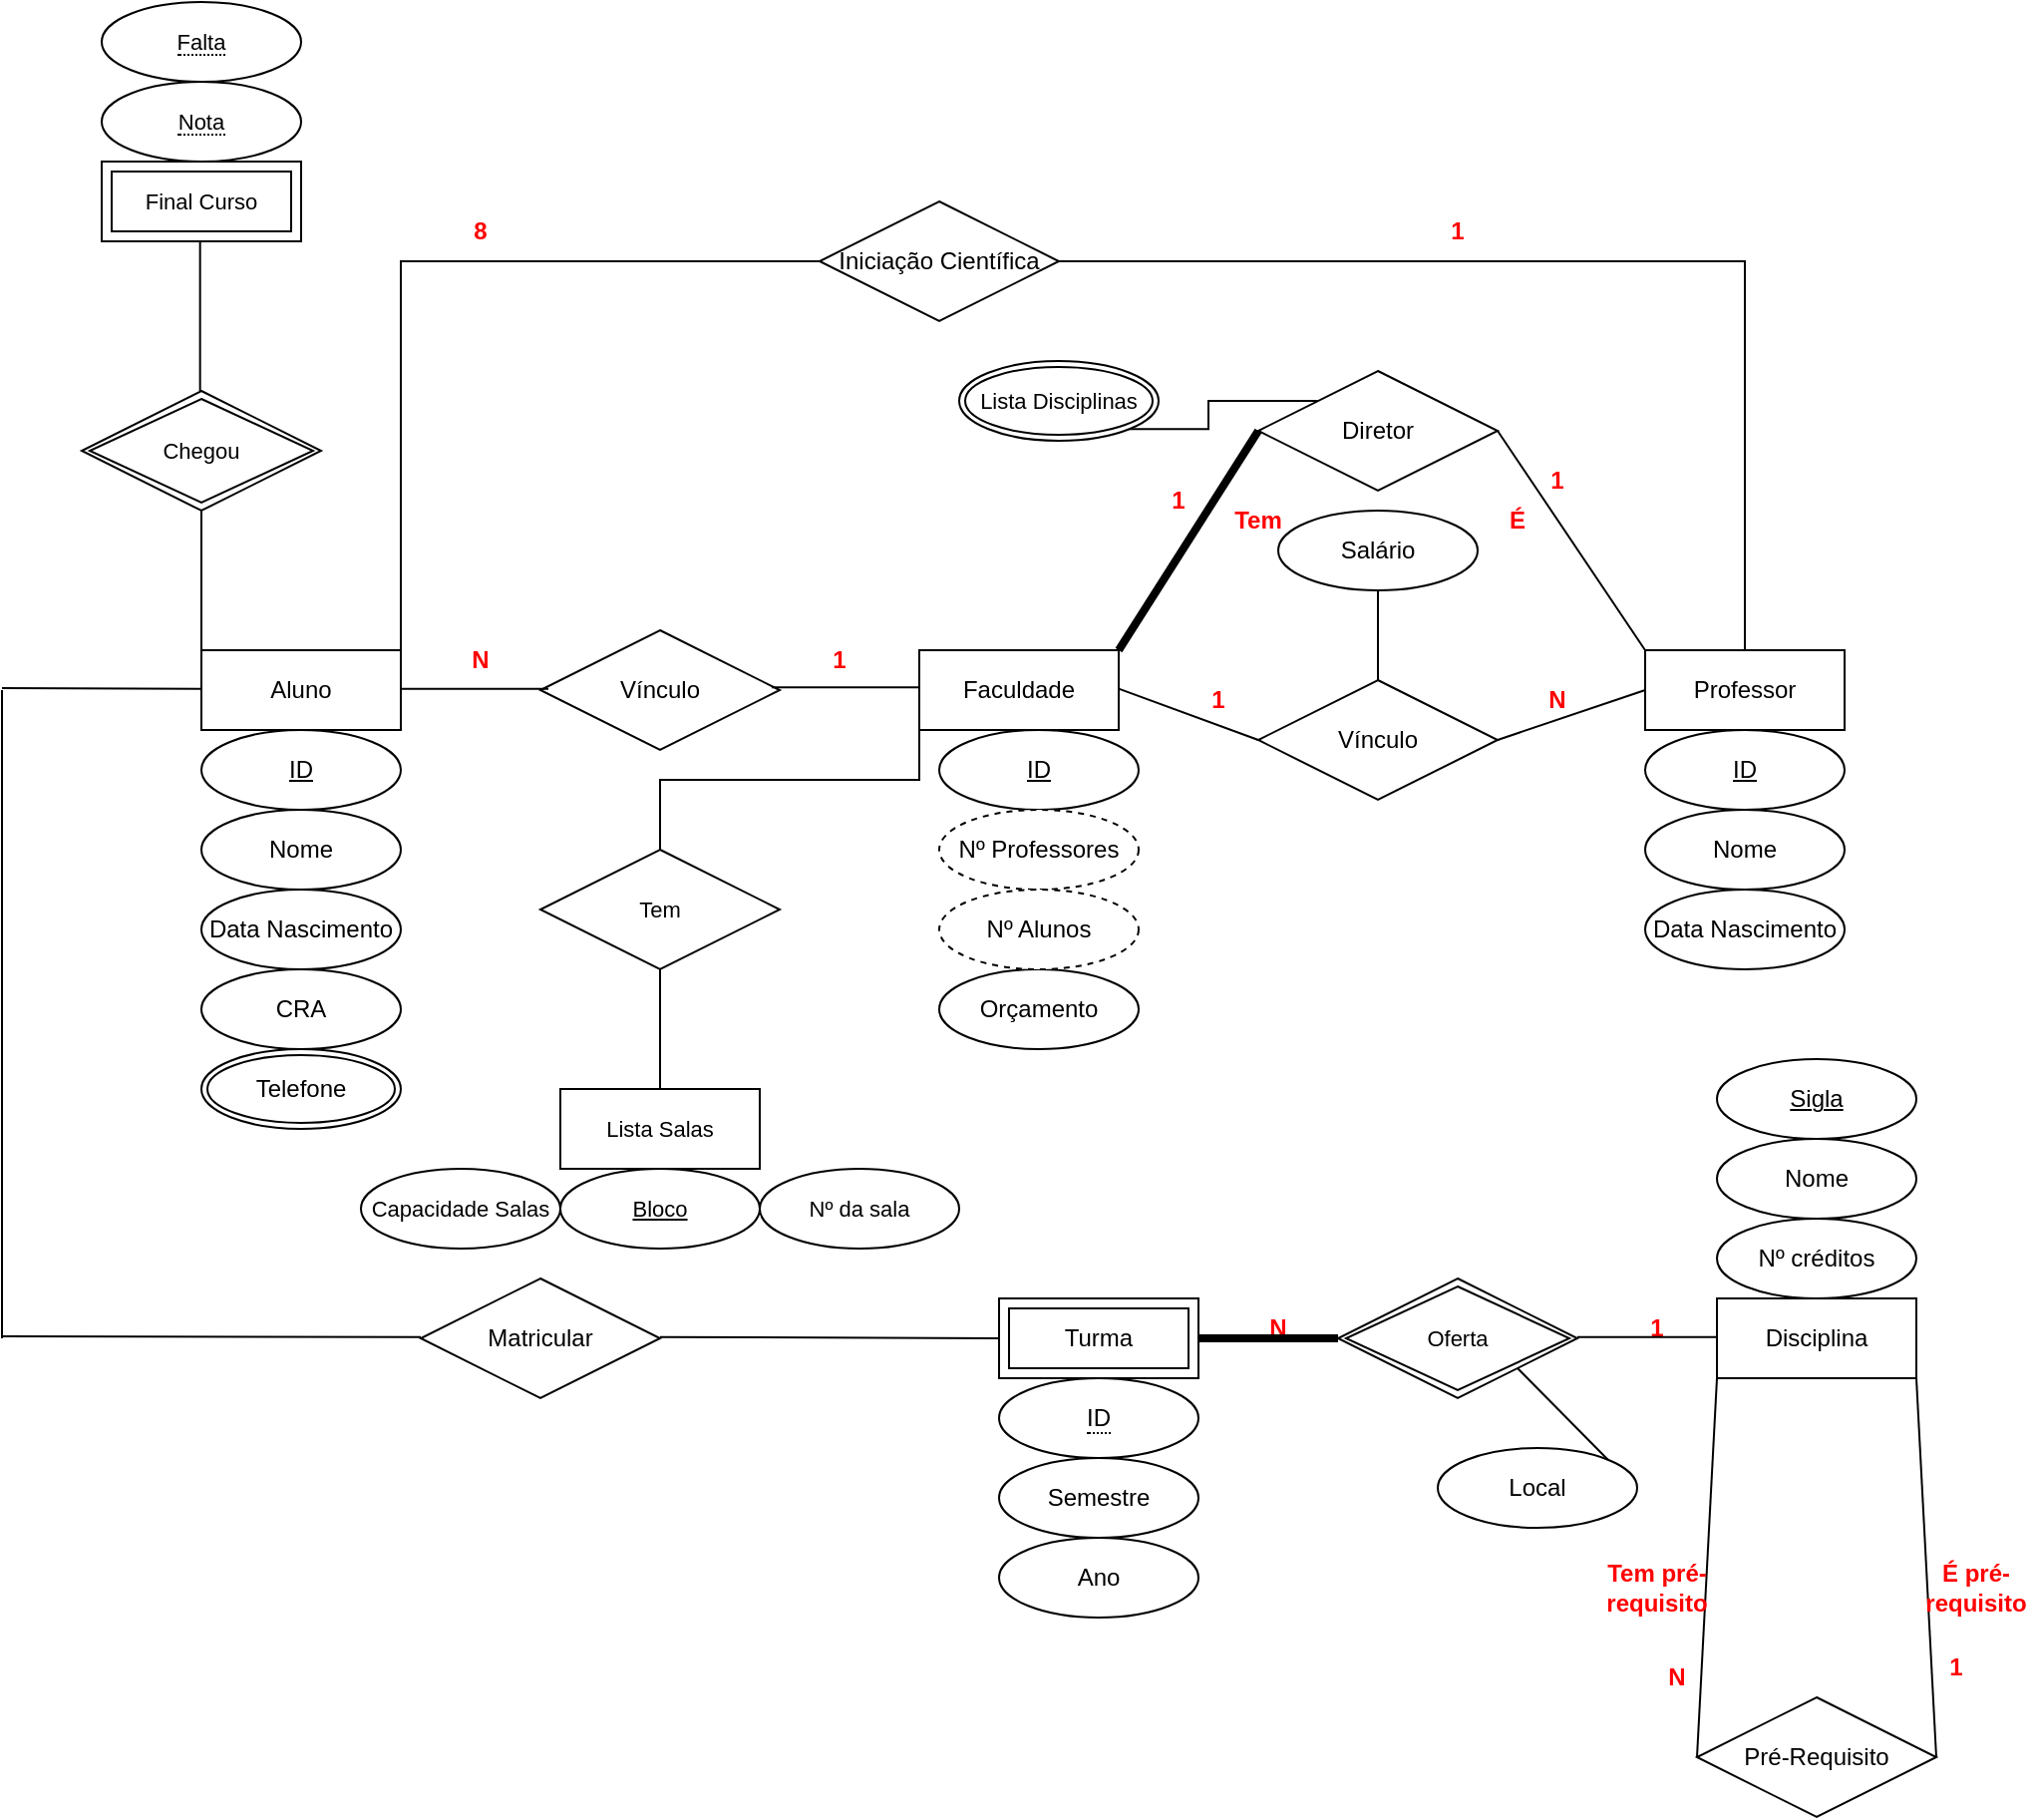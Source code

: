<mxfile version="18.0.5" type="github">
  <diagram id="lJPxco9_FSO8eHjw9-y5" name="Page-1">
    <mxGraphModel dx="1248" dy="1806" grid="1" gridSize="10" guides="1" tooltips="1" connect="1" arrows="1" fold="1" page="1" pageScale="1" pageWidth="827" pageHeight="1169" math="0" shadow="0">
      <root>
        <mxCell id="0" />
        <mxCell id="1" parent="0" />
        <mxCell id="u_MYpTAzgE1sk0V8bHe8-20" style="edgeStyle=orthogonalEdgeStyle;rounded=0;orthogonalLoop=1;jettySize=auto;html=1;exitX=0;exitY=1;exitDx=0;exitDy=0;entryX=0.5;entryY=0;entryDx=0;entryDy=0;fontSize=11;fontColor=#000000;endArrow=none;endFill=0;strokeWidth=1;" edge="1" parent="1" source="_Gxdi6DB40ClKm4aPdWx-1" target="u_MYpTAzgE1sk0V8bHe8-19">
          <mxGeometry relative="1" as="geometry">
            <Array as="points">
              <mxPoint x="550" y="240" />
              <mxPoint x="420" y="240" />
            </Array>
          </mxGeometry>
        </mxCell>
        <mxCell id="_Gxdi6DB40ClKm4aPdWx-1" value="Faculdade" style="whiteSpace=wrap;html=1;align=center;" parent="1" vertex="1">
          <mxGeometry x="550" y="175" width="100" height="40" as="geometry" />
        </mxCell>
        <mxCell id="_Gxdi6DB40ClKm4aPdWx-2" value="ID" style="ellipse;whiteSpace=wrap;html=1;align=center;fontStyle=4;" parent="1" vertex="1">
          <mxGeometry x="560" y="215" width="100" height="40" as="geometry" />
        </mxCell>
        <mxCell id="_Gxdi6DB40ClKm4aPdWx-6" value="Orçamento" style="ellipse;whiteSpace=wrap;html=1;align=center;" parent="1" vertex="1">
          <mxGeometry x="560" y="335" width="100" height="40" as="geometry" />
        </mxCell>
        <mxCell id="_Gxdi6DB40ClKm4aPdWx-7" value="Disciplina" style="whiteSpace=wrap;html=1;align=center;" parent="1" vertex="1">
          <mxGeometry x="950" y="500" width="100" height="40" as="geometry" />
        </mxCell>
        <mxCell id="_Gxdi6DB40ClKm4aPdWx-8" value="Sigla" style="ellipse;whiteSpace=wrap;html=1;align=center;fontStyle=4" parent="1" vertex="1">
          <mxGeometry x="950" y="380" width="100" height="40" as="geometry" />
        </mxCell>
        <mxCell id="_Gxdi6DB40ClKm4aPdWx-9" value="Nome&lt;span style=&quot;color: rgba(0, 0, 0, 0); font-family: monospace; font-size: 0px; text-align: start;&quot;&gt;%3CmxGraphModel%3E%3Croot%3E%3CmxCell%20id%3D%220%22%2F%3E%3CmxCell%20id%3D%221%22%20parent%3D%220%22%2F%3E%3CmxCell%20id%3D%222%22%20value%3D%22Sigla%22%20style%3D%22ellipse%3BwhiteSpace%3Dwrap%3Bhtml%3D1%3Balign%3Dcenter%3B%22%20vertex%3D%221%22%20parent%3D%221%22%3E%3CmxGeometry%20x%3D%22320%22%20y%3D%2290%22%20width%3D%22100%22%20height%3D%2240%22%20as%3D%22geometry%22%2F%3E%3C%2FmxCell%3E%3C%2Froot%3E%3C%2FmxGraphModel%3E&lt;/span&gt;&lt;span style=&quot;color: rgba(0, 0, 0, 0); font-family: monospace; font-size: 0px; text-align: start;&quot;&gt;%3CmxGraphModel%3E%3Croot%3E%3CmxCell%20id%3D%220%22%2F%3E%3CmxCell%20id%3D%221%22%20parent%3D%220%22%2F%3E%3CmxCell%20id%3D%222%22%20value%3D%22Sigla%22%20style%3D%22ellipse%3BwhiteSpace%3Dwrap%3Bhtml%3D1%3Balign%3Dcenter%3B%22%20vertex%3D%221%22%20parent%3D%221%22%3E%3CmxGeometry%20x%3D%22320%22%20y%3D%2290%22%20width%3D%22100%22%20height%3D%2240%22%20as%3D%22geometry%22%2F%3E%3C%2FmxCell%3E%3C%2Froot%3E%3C%2FmxGraphModel%3E&lt;/span&gt;" style="ellipse;whiteSpace=wrap;html=1;align=center;fontStyle=0" parent="1" vertex="1">
          <mxGeometry x="950" y="420" width="100" height="40" as="geometry" />
        </mxCell>
        <mxCell id="_Gxdi6DB40ClKm4aPdWx-10" value="Nº créditos" style="ellipse;whiteSpace=wrap;html=1;align=center;" parent="1" vertex="1">
          <mxGeometry x="950" y="460" width="100" height="40" as="geometry" />
        </mxCell>
        <mxCell id="_Gxdi6DB40ClKm4aPdWx-11" value="Pré-Requisito" style="shape=rhombus;perimeter=rhombusPerimeter;whiteSpace=wrap;html=1;align=center;" parent="1" vertex="1">
          <mxGeometry x="940" y="700" width="120" height="60" as="geometry" />
        </mxCell>
        <mxCell id="_Gxdi6DB40ClKm4aPdWx-12" value="" style="endArrow=none;html=1;rounded=0;exitX=0;exitY=1;exitDx=0;exitDy=0;entryX=0;entryY=0.5;entryDx=0;entryDy=0;" parent="1" source="_Gxdi6DB40ClKm4aPdWx-7" target="_Gxdi6DB40ClKm4aPdWx-11" edge="1">
          <mxGeometry relative="1" as="geometry">
            <mxPoint x="1000" y="650" as="sourcePoint" />
            <mxPoint x="1160" y="650" as="targetPoint" />
          </mxGeometry>
        </mxCell>
        <mxCell id="_Gxdi6DB40ClKm4aPdWx-13" value="" style="endArrow=none;html=1;rounded=0;exitX=1;exitY=1;exitDx=0;exitDy=0;entryX=1;entryY=0.5;entryDx=0;entryDy=0;" parent="1" source="_Gxdi6DB40ClKm4aPdWx-7" target="_Gxdi6DB40ClKm4aPdWx-11" edge="1">
          <mxGeometry relative="1" as="geometry">
            <mxPoint x="960" y="550" as="sourcePoint" />
            <mxPoint x="950" y="690" as="targetPoint" />
          </mxGeometry>
        </mxCell>
        <mxCell id="_Gxdi6DB40ClKm4aPdWx-14" value="Tem pré-requisito" style="text;html=1;strokeColor=none;fillColor=none;align=center;verticalAlign=middle;whiteSpace=wrap;rounded=0;fontStyle=1;fontColor=#FF0000;" parent="1" vertex="1">
          <mxGeometry x="890" y="630" width="60" height="30" as="geometry" />
        </mxCell>
        <mxCell id="_Gxdi6DB40ClKm4aPdWx-15" value="N" style="text;html=1;strokeColor=none;fillColor=none;align=center;verticalAlign=middle;whiteSpace=wrap;rounded=0;fontStyle=1;fontColor=#FF0000;" parent="1" vertex="1">
          <mxGeometry x="900" y="675" width="60" height="30" as="geometry" />
        </mxCell>
        <mxCell id="_Gxdi6DB40ClKm4aPdWx-16" value="É pré-requisito" style="text;html=1;strokeColor=none;fillColor=none;align=center;verticalAlign=middle;whiteSpace=wrap;rounded=0;fontStyle=1;fontColor=#FF0000;" parent="1" vertex="1">
          <mxGeometry x="1050" y="630" width="60" height="30" as="geometry" />
        </mxCell>
        <mxCell id="_Gxdi6DB40ClKm4aPdWx-17" value="1" style="text;html=1;strokeColor=none;fillColor=none;align=center;verticalAlign=middle;whiteSpace=wrap;rounded=0;fontStyle=1;fontColor=#FF0000;" parent="1" vertex="1">
          <mxGeometry x="1040" y="670" width="60" height="30" as="geometry" />
        </mxCell>
        <mxCell id="_Gxdi6DB40ClKm4aPdWx-18" value="Professor" style="whiteSpace=wrap;html=1;align=center;" parent="1" vertex="1">
          <mxGeometry x="914" y="175" width="100" height="40" as="geometry" />
        </mxCell>
        <mxCell id="_Gxdi6DB40ClKm4aPdWx-19" value="ID" style="ellipse;whiteSpace=wrap;html=1;align=center;fontStyle=4;" parent="1" vertex="1">
          <mxGeometry x="914" y="215" width="100" height="40" as="geometry" />
        </mxCell>
        <mxCell id="_Gxdi6DB40ClKm4aPdWx-20" value="Nome" style="ellipse;whiteSpace=wrap;html=1;align=center;" parent="1" vertex="1">
          <mxGeometry x="914" y="255" width="100" height="40" as="geometry" />
        </mxCell>
        <mxCell id="_Gxdi6DB40ClKm4aPdWx-21" value="Data Nascimento" style="ellipse;whiteSpace=wrap;html=1;align=center;" parent="1" vertex="1">
          <mxGeometry x="914" y="295" width="100" height="40" as="geometry" />
        </mxCell>
        <mxCell id="_Gxdi6DB40ClKm4aPdWx-22" value="Salário" style="ellipse;whiteSpace=wrap;html=1;align=center;" parent="1" vertex="1">
          <mxGeometry x="730" y="105" width="100" height="40" as="geometry" />
        </mxCell>
        <mxCell id="_Gxdi6DB40ClKm4aPdWx-97" style="edgeStyle=orthogonalEdgeStyle;rounded=0;orthogonalLoop=1;jettySize=auto;html=1;exitX=1;exitY=0;exitDx=0;exitDy=0;entryX=0;entryY=0.5;entryDx=0;entryDy=0;endArrow=none;endFill=0;strokeWidth=1;" parent="1" source="_Gxdi6DB40ClKm4aPdWx-23" target="_Gxdi6DB40ClKm4aPdWx-96" edge="1">
          <mxGeometry relative="1" as="geometry" />
        </mxCell>
        <mxCell id="_Gxdi6DB40ClKm4aPdWx-23" value="Aluno" style="whiteSpace=wrap;html=1;align=center;" parent="1" vertex="1">
          <mxGeometry x="190" y="175" width="100" height="40" as="geometry" />
        </mxCell>
        <mxCell id="_Gxdi6DB40ClKm4aPdWx-24" value="Nome" style="ellipse;whiteSpace=wrap;html=1;align=center;" parent="1" vertex="1">
          <mxGeometry x="190" y="255" width="100" height="40" as="geometry" />
        </mxCell>
        <mxCell id="_Gxdi6DB40ClKm4aPdWx-25" value="Data Nascimento" style="ellipse;whiteSpace=wrap;html=1;align=center;" parent="1" vertex="1">
          <mxGeometry x="190" y="295" width="100" height="40" as="geometry" />
        </mxCell>
        <mxCell id="_Gxdi6DB40ClKm4aPdWx-26" value="CRA" style="ellipse;whiteSpace=wrap;html=1;align=center;" parent="1" vertex="1">
          <mxGeometry x="190" y="335" width="100" height="40" as="geometry" />
        </mxCell>
        <mxCell id="_Gxdi6DB40ClKm4aPdWx-27" value="ID" style="ellipse;whiteSpace=wrap;html=1;align=center;fontStyle=4;" parent="1" vertex="1">
          <mxGeometry x="190" y="215" width="100" height="40" as="geometry" />
        </mxCell>
        <mxCell id="_Gxdi6DB40ClKm4aPdWx-28" value="Telefone" style="ellipse;shape=doubleEllipse;margin=3;whiteSpace=wrap;html=1;align=center;" parent="1" vertex="1">
          <mxGeometry x="190" y="375" width="100" height="40" as="geometry" />
        </mxCell>
        <mxCell id="u_MYpTAzgE1sk0V8bHe8-28" style="edgeStyle=orthogonalEdgeStyle;rounded=0;orthogonalLoop=1;jettySize=auto;html=1;exitX=0;exitY=0;exitDx=0;exitDy=0;entryX=1;entryY=1;entryDx=0;entryDy=0;fontSize=11;fontColor=#000000;endArrow=none;endFill=0;strokeWidth=1;" edge="1" parent="1" source="_Gxdi6DB40ClKm4aPdWx-29" target="u_MYpTAzgE1sk0V8bHe8-27">
          <mxGeometry relative="1" as="geometry" />
        </mxCell>
        <mxCell id="_Gxdi6DB40ClKm4aPdWx-29" value="Diretor" style="shape=rhombus;perimeter=rhombusPerimeter;whiteSpace=wrap;html=1;align=center;" parent="1" vertex="1">
          <mxGeometry x="720" y="35" width="120" height="60" as="geometry" />
        </mxCell>
        <mxCell id="_Gxdi6DB40ClKm4aPdWx-30" value="" style="endArrow=none;html=1;rounded=0;exitX=0;exitY=0.5;exitDx=0;exitDy=0;entryX=1;entryY=0;entryDx=0;entryDy=0;strokeWidth=4;" parent="1" source="_Gxdi6DB40ClKm4aPdWx-29" target="_Gxdi6DB40ClKm4aPdWx-1" edge="1">
          <mxGeometry relative="1" as="geometry">
            <mxPoint x="830" y="255" as="sourcePoint" />
            <mxPoint x="820" y="395" as="targetPoint" />
          </mxGeometry>
        </mxCell>
        <mxCell id="_Gxdi6DB40ClKm4aPdWx-31" value="" style="endArrow=none;html=1;rounded=0;exitX=1;exitY=0.5;exitDx=0;exitDy=0;entryX=0;entryY=0;entryDx=0;entryDy=0;" parent="1" source="_Gxdi6DB40ClKm4aPdWx-29" target="_Gxdi6DB40ClKm4aPdWx-18" edge="1">
          <mxGeometry relative="1" as="geometry">
            <mxPoint x="830" y="115" as="sourcePoint" />
            <mxPoint x="780" y="175" as="targetPoint" />
          </mxGeometry>
        </mxCell>
        <mxCell id="_Gxdi6DB40ClKm4aPdWx-32" value="1" style="text;html=1;strokeColor=none;fillColor=none;align=center;verticalAlign=middle;whiteSpace=wrap;rounded=0;fontStyle=1;fontColor=#FF0000;" parent="1" vertex="1">
          <mxGeometry x="650" y="85" width="60" height="30" as="geometry" />
        </mxCell>
        <mxCell id="_Gxdi6DB40ClKm4aPdWx-36" value="1" style="text;html=1;strokeColor=none;fillColor=none;align=center;verticalAlign=middle;whiteSpace=wrap;rounded=0;fontStyle=1;fontColor=#FF0000;" parent="1" vertex="1">
          <mxGeometry x="840" y="75" width="60" height="30" as="geometry" />
        </mxCell>
        <mxCell id="_Gxdi6DB40ClKm4aPdWx-38" value="Vínculo" style="shape=rhombus;perimeter=rhombusPerimeter;whiteSpace=wrap;html=1;align=center;" parent="1" vertex="1">
          <mxGeometry x="720" y="190" width="120" height="60" as="geometry" />
        </mxCell>
        <mxCell id="_Gxdi6DB40ClKm4aPdWx-39" value="" style="endArrow=none;html=1;rounded=0;exitX=0;exitY=0.5;exitDx=0;exitDy=0;entryX=1;entryY=0.5;entryDx=0;entryDy=0;" parent="1" source="_Gxdi6DB40ClKm4aPdWx-18" target="_Gxdi6DB40ClKm4aPdWx-38" edge="1">
          <mxGeometry relative="1" as="geometry">
            <mxPoint x="850" y="75" as="sourcePoint" />
            <mxPoint x="924" y="185" as="targetPoint" />
          </mxGeometry>
        </mxCell>
        <mxCell id="_Gxdi6DB40ClKm4aPdWx-40" value="" style="endArrow=none;html=1;rounded=0;exitX=0;exitY=0.5;exitDx=0;exitDy=0;entryX=1;entryY=0.5;entryDx=0;entryDy=0;" parent="1" source="_Gxdi6DB40ClKm4aPdWx-38" edge="1">
          <mxGeometry relative="1" as="geometry">
            <mxPoint x="724" y="194.33" as="sourcePoint" />
            <mxPoint x="650" y="194.33" as="targetPoint" />
          </mxGeometry>
        </mxCell>
        <mxCell id="_Gxdi6DB40ClKm4aPdWx-44" value="1" style="text;html=1;strokeColor=none;fillColor=none;align=center;verticalAlign=middle;whiteSpace=wrap;rounded=0;fontStyle=1;fontColor=#FF0000;" parent="1" vertex="1">
          <mxGeometry x="670" y="185" width="60" height="30" as="geometry" />
        </mxCell>
        <mxCell id="_Gxdi6DB40ClKm4aPdWx-45" value="N" style="text;html=1;strokeColor=none;fillColor=none;align=center;verticalAlign=middle;whiteSpace=wrap;rounded=0;fontStyle=1;fontColor=#FF0000;" parent="1" vertex="1">
          <mxGeometry x="840" y="185" width="60" height="30" as="geometry" />
        </mxCell>
        <mxCell id="_Gxdi6DB40ClKm4aPdWx-46" value="É" style="text;html=1;strokeColor=none;fillColor=none;align=center;verticalAlign=middle;whiteSpace=wrap;rounded=0;fontStyle=1;fontColor=#FF0000;" parent="1" vertex="1">
          <mxGeometry x="820" y="95" width="60" height="30" as="geometry" />
        </mxCell>
        <mxCell id="_Gxdi6DB40ClKm4aPdWx-47" value="Tem" style="text;html=1;strokeColor=none;fillColor=none;align=center;verticalAlign=middle;whiteSpace=wrap;rounded=0;fontStyle=1;fontColor=#FF0000;" parent="1" vertex="1">
          <mxGeometry x="690" y="95" width="60" height="30" as="geometry" />
        </mxCell>
        <mxCell id="_Gxdi6DB40ClKm4aPdWx-49" value="" style="endArrow=none;html=1;rounded=0;strokeWidth=1;exitX=0.5;exitY=0;exitDx=0;exitDy=0;entryX=0.5;entryY=1;entryDx=0;entryDy=0;" parent="1" source="_Gxdi6DB40ClKm4aPdWx-38" target="_Gxdi6DB40ClKm4aPdWx-22" edge="1">
          <mxGeometry relative="1" as="geometry">
            <mxPoint x="780" y="160" as="sourcePoint" />
            <mxPoint x="780" y="150" as="targetPoint" />
          </mxGeometry>
        </mxCell>
        <mxCell id="_Gxdi6DB40ClKm4aPdWx-54" value="Vínculo" style="shape=rhombus;perimeter=rhombusPerimeter;whiteSpace=wrap;html=1;align=center;" parent="1" vertex="1">
          <mxGeometry x="360" y="165" width="120" height="60" as="geometry" />
        </mxCell>
        <mxCell id="_Gxdi6DB40ClKm4aPdWx-55" value="" style="endArrow=none;html=1;rounded=0;exitX=0;exitY=0.5;exitDx=0;exitDy=0;entryX=1;entryY=0.5;entryDx=0;entryDy=0;" parent="1" edge="1">
          <mxGeometry relative="1" as="geometry">
            <mxPoint x="364" y="194.33" as="sourcePoint" />
            <mxPoint x="290" y="194.33" as="targetPoint" />
          </mxGeometry>
        </mxCell>
        <mxCell id="_Gxdi6DB40ClKm4aPdWx-56" value="N" style="text;html=1;strokeColor=none;fillColor=none;align=center;verticalAlign=middle;whiteSpace=wrap;rounded=0;fontColor=#FF0000;fontStyle=1" parent="1" vertex="1">
          <mxGeometry x="300" y="165" width="60" height="30" as="geometry" />
        </mxCell>
        <mxCell id="_Gxdi6DB40ClKm4aPdWx-57" value="1" style="text;html=1;strokeColor=none;fillColor=none;align=center;verticalAlign=middle;whiteSpace=wrap;rounded=0;fontStyle=1;fontColor=#FF0000;" parent="1" vertex="1">
          <mxGeometry x="480" y="165" width="60" height="30" as="geometry" />
        </mxCell>
        <mxCell id="_Gxdi6DB40ClKm4aPdWx-58" value="" style="endArrow=none;html=1;rounded=0;exitX=0;exitY=0.5;exitDx=0;exitDy=0;entryX=1;entryY=0.5;entryDx=0;entryDy=0;" parent="1" edge="1">
          <mxGeometry relative="1" as="geometry">
            <mxPoint x="550" y="193.67" as="sourcePoint" />
            <mxPoint x="476" y="193.67" as="targetPoint" />
          </mxGeometry>
        </mxCell>
        <mxCell id="_Gxdi6DB40ClKm4aPdWx-62" value="Semestre" style="ellipse;whiteSpace=wrap;html=1;align=center;" parent="1" vertex="1">
          <mxGeometry x="590" y="580" width="100" height="40" as="geometry" />
        </mxCell>
        <mxCell id="_Gxdi6DB40ClKm4aPdWx-63" value="Ano" style="ellipse;whiteSpace=wrap;html=1;align=center;" parent="1" vertex="1">
          <mxGeometry x="590" y="620" width="100" height="40" as="geometry" />
        </mxCell>
        <mxCell id="_Gxdi6DB40ClKm4aPdWx-70" value="Local" style="ellipse;whiteSpace=wrap;html=1;align=center;" parent="1" vertex="1">
          <mxGeometry x="810" y="575" width="100" height="40" as="geometry" />
        </mxCell>
        <mxCell id="_Gxdi6DB40ClKm4aPdWx-71" value="" style="endArrow=none;html=1;rounded=0;strokeWidth=1;exitX=1;exitY=1;exitDx=0;exitDy=0;entryX=1;entryY=0;entryDx=0;entryDy=0;" parent="1" target="_Gxdi6DB40ClKm4aPdWx-70" edge="1">
          <mxGeometry relative="1" as="geometry">
            <mxPoint x="850" y="535" as="sourcePoint" />
            <mxPoint x="1150" y="390" as="targetPoint" />
          </mxGeometry>
        </mxCell>
        <mxCell id="_Gxdi6DB40ClKm4aPdWx-79" value="N" style="text;html=1;strokeColor=none;fillColor=none;align=center;verticalAlign=middle;whiteSpace=wrap;rounded=0;fontStyle=1;fontColor=#FF0000;" parent="1" vertex="1">
          <mxGeometry x="700" y="500" width="60" height="30" as="geometry" />
        </mxCell>
        <mxCell id="_Gxdi6DB40ClKm4aPdWx-80" value="1" style="text;html=1;strokeColor=none;fillColor=none;align=center;verticalAlign=middle;whiteSpace=wrap;rounded=0;fontStyle=1;fontColor=#FF0000;" parent="1" vertex="1">
          <mxGeometry x="890" y="500" width="60" height="30" as="geometry" />
        </mxCell>
        <mxCell id="_Gxdi6DB40ClKm4aPdWx-81" value="Matricular" style="shape=rhombus;perimeter=rhombusPerimeter;whiteSpace=wrap;html=1;align=center;" parent="1" vertex="1">
          <mxGeometry x="300" y="490" width="120" height="60" as="geometry" />
        </mxCell>
        <mxCell id="_Gxdi6DB40ClKm4aPdWx-83" value="" style="endArrow=none;html=1;rounded=0;strokeWidth=1;" parent="1" edge="1">
          <mxGeometry relative="1" as="geometry">
            <mxPoint x="90" y="195" as="sourcePoint" />
            <mxPoint x="90" y="520" as="targetPoint" />
          </mxGeometry>
        </mxCell>
        <mxCell id="_Gxdi6DB40ClKm4aPdWx-87" value="" style="endArrow=none;html=1;rounded=0;strokeWidth=4;exitX=1;exitY=0.5;exitDx=0;exitDy=0;" parent="1" edge="1">
          <mxGeometry relative="1" as="geometry">
            <mxPoint x="690.0" y="520" as="sourcePoint" />
            <mxPoint x="760" y="520" as="targetPoint" />
          </mxGeometry>
        </mxCell>
        <mxCell id="_Gxdi6DB40ClKm4aPdWx-88" value="" style="endArrow=none;html=1;rounded=0;strokeWidth=1;exitX=1;exitY=0.5;exitDx=0;exitDy=0;" parent="1" edge="1">
          <mxGeometry relative="1" as="geometry">
            <mxPoint x="880" y="519.33" as="sourcePoint" />
            <mxPoint x="950" y="519.33" as="targetPoint" />
          </mxGeometry>
        </mxCell>
        <mxCell id="_Gxdi6DB40ClKm4aPdWx-90" value="" style="endArrow=none;html=1;rounded=0;strokeWidth=1;" parent="1" edge="1">
          <mxGeometry relative="1" as="geometry">
            <mxPoint x="90" y="519" as="sourcePoint" />
            <mxPoint x="300" y="519.33" as="targetPoint" />
          </mxGeometry>
        </mxCell>
        <mxCell id="_Gxdi6DB40ClKm4aPdWx-91" value="" style="endArrow=none;html=1;rounded=0;strokeWidth=1;entryX=0;entryY=0.5;entryDx=0;entryDy=0;" parent="1" edge="1">
          <mxGeometry relative="1" as="geometry">
            <mxPoint x="420" y="519.33" as="sourcePoint" />
            <mxPoint x="590.0" y="520" as="targetPoint" />
          </mxGeometry>
        </mxCell>
        <mxCell id="_Gxdi6DB40ClKm4aPdWx-92" value="" style="endArrow=none;html=1;rounded=0;strokeWidth=1;" parent="1" edge="1">
          <mxGeometry relative="1" as="geometry">
            <mxPoint x="90" y="194" as="sourcePoint" />
            <mxPoint x="190" y="194.33" as="targetPoint" />
          </mxGeometry>
        </mxCell>
        <mxCell id="_Gxdi6DB40ClKm4aPdWx-98" style="edgeStyle=orthogonalEdgeStyle;rounded=0;orthogonalLoop=1;jettySize=auto;html=1;exitX=1;exitY=0.5;exitDx=0;exitDy=0;entryX=0.5;entryY=0;entryDx=0;entryDy=0;endArrow=none;endFill=0;strokeWidth=1;" parent="1" source="_Gxdi6DB40ClKm4aPdWx-96" target="_Gxdi6DB40ClKm4aPdWx-18" edge="1">
          <mxGeometry relative="1" as="geometry" />
        </mxCell>
        <mxCell id="_Gxdi6DB40ClKm4aPdWx-96" value="Iniciação Científica" style="shape=rhombus;perimeter=rhombusPerimeter;whiteSpace=wrap;html=1;align=center;" parent="1" vertex="1">
          <mxGeometry x="500" y="-50" width="120" height="60" as="geometry" />
        </mxCell>
        <mxCell id="_Gxdi6DB40ClKm4aPdWx-99" value="1" style="text;html=1;strokeColor=none;fillColor=none;align=center;verticalAlign=middle;whiteSpace=wrap;rounded=0;fontStyle=1;fontColor=#FF0000;" parent="1" vertex="1">
          <mxGeometry x="790" y="-50" width="60" height="30" as="geometry" />
        </mxCell>
        <mxCell id="_Gxdi6DB40ClKm4aPdWx-100" value="8" style="text;html=1;strokeColor=none;fillColor=none;align=center;verticalAlign=middle;whiteSpace=wrap;rounded=0;fontStyle=1;fontColor=#FF0000;" parent="1" vertex="1">
          <mxGeometry x="300" y="-50" width="60" height="30" as="geometry" />
        </mxCell>
        <mxCell id="u_MYpTAzgE1sk0V8bHe8-1" value="Turma" style="shape=ext;margin=3;double=1;whiteSpace=wrap;html=1;align=center;" vertex="1" parent="1">
          <mxGeometry x="590" y="500" width="100" height="40" as="geometry" />
        </mxCell>
        <mxCell id="u_MYpTAzgE1sk0V8bHe8-2" value="&lt;span style=&quot;border-bottom: 1px dotted&quot;&gt;ID&lt;/span&gt;" style="ellipse;whiteSpace=wrap;html=1;align=center;" vertex="1" parent="1">
          <mxGeometry x="590" y="540" width="100" height="40" as="geometry" />
        </mxCell>
        <mxCell id="u_MYpTAzgE1sk0V8bHe8-3" value="Nº Professores" style="ellipse;whiteSpace=wrap;html=1;align=center;dashed=1;" vertex="1" parent="1">
          <mxGeometry x="560" y="255" width="100" height="40" as="geometry" />
        </mxCell>
        <mxCell id="u_MYpTAzgE1sk0V8bHe8-4" value="Nº Alunos" style="ellipse;whiteSpace=wrap;html=1;align=center;dashed=1;" vertex="1" parent="1">
          <mxGeometry x="560" y="295" width="100" height="40" as="geometry" />
        </mxCell>
        <mxCell id="u_MYpTAzgE1sk0V8bHe8-8" value="Final Curso" style="shape=ext;margin=3;double=1;whiteSpace=wrap;html=1;align=center;fontSize=11;" vertex="1" parent="1">
          <mxGeometry x="140" y="-70" width="100" height="40" as="geometry" />
        </mxCell>
        <mxCell id="u_MYpTAzgE1sk0V8bHe8-11" value="&lt;span style=&quot;border-bottom: 1px dotted&quot;&gt;Nota&lt;/span&gt;" style="ellipse;whiteSpace=wrap;html=1;align=center;fontSize=11;fontColor=#000000;" vertex="1" parent="1">
          <mxGeometry x="140" y="-110" width="100" height="40" as="geometry" />
        </mxCell>
        <mxCell id="u_MYpTAzgE1sk0V8bHe8-12" value="&lt;span style=&quot;border-bottom: 1px dotted&quot;&gt;Falta&lt;/span&gt;" style="ellipse;whiteSpace=wrap;html=1;align=center;fontSize=11;fontColor=#000000;" vertex="1" parent="1">
          <mxGeometry x="140" y="-150" width="100" height="40" as="geometry" />
        </mxCell>
        <mxCell id="u_MYpTAzgE1sk0V8bHe8-13" value="" style="endArrow=none;html=1;rounded=0;strokeWidth=1;entryX=0;entryY=0;entryDx=0;entryDy=0;" edge="1" parent="1" target="_Gxdi6DB40ClKm4aPdWx-23">
          <mxGeometry relative="1" as="geometry">
            <mxPoint x="190" y="100" as="sourcePoint" />
            <mxPoint x="200" y="204.33" as="targetPoint" />
          </mxGeometry>
        </mxCell>
        <mxCell id="u_MYpTAzgE1sk0V8bHe8-14" value="Oferta" style="shape=rhombus;double=1;perimeter=rhombusPerimeter;whiteSpace=wrap;html=1;align=center;fontSize=11;fontColor=#000000;" vertex="1" parent="1">
          <mxGeometry x="760" y="490" width="120" height="60" as="geometry" />
        </mxCell>
        <mxCell id="u_MYpTAzgE1sk0V8bHe8-15" value="Chegou" style="shape=rhombus;double=1;perimeter=rhombusPerimeter;whiteSpace=wrap;html=1;align=center;fontSize=11;fontColor=#000000;" vertex="1" parent="1">
          <mxGeometry x="130" y="45" width="120" height="60" as="geometry" />
        </mxCell>
        <mxCell id="u_MYpTAzgE1sk0V8bHe8-18" value="" style="endArrow=none;html=1;rounded=0;strokeWidth=1;entryX=0;entryY=0;entryDx=0;entryDy=0;" edge="1" parent="1">
          <mxGeometry relative="1" as="geometry">
            <mxPoint x="189.33" y="-30" as="sourcePoint" />
            <mxPoint x="189.33" y="45" as="targetPoint" />
          </mxGeometry>
        </mxCell>
        <mxCell id="u_MYpTAzgE1sk0V8bHe8-22" style="edgeStyle=orthogonalEdgeStyle;rounded=0;orthogonalLoop=1;jettySize=auto;html=1;exitX=0.5;exitY=1;exitDx=0;exitDy=0;entryX=0.5;entryY=0;entryDx=0;entryDy=0;fontSize=11;fontColor=#000000;endArrow=none;endFill=0;strokeWidth=1;" edge="1" parent="1" source="u_MYpTAzgE1sk0V8bHe8-19" target="u_MYpTAzgE1sk0V8bHe8-21">
          <mxGeometry relative="1" as="geometry">
            <mxPoint x="420" y="360" as="sourcePoint" />
          </mxGeometry>
        </mxCell>
        <mxCell id="u_MYpTAzgE1sk0V8bHe8-19" value="Tem" style="shape=rhombus;perimeter=rhombusPerimeter;whiteSpace=wrap;html=1;align=center;fontSize=11;fontColor=#000000;" vertex="1" parent="1">
          <mxGeometry x="360" y="275" width="120" height="60" as="geometry" />
        </mxCell>
        <mxCell id="u_MYpTAzgE1sk0V8bHe8-21" value="Lista Salas" style="whiteSpace=wrap;html=1;align=center;fontSize=11;fontColor=#000000;" vertex="1" parent="1">
          <mxGeometry x="370" y="395" width="100" height="40" as="geometry" />
        </mxCell>
        <mxCell id="u_MYpTAzgE1sk0V8bHe8-23" value="Bloco" style="ellipse;whiteSpace=wrap;html=1;align=center;fontStyle=4;fontSize=11;fontColor=#000000;" vertex="1" parent="1">
          <mxGeometry x="370" y="435" width="100" height="40" as="geometry" />
        </mxCell>
        <mxCell id="u_MYpTAzgE1sk0V8bHe8-24" value="Nº da sala" style="ellipse;whiteSpace=wrap;html=1;align=center;fontSize=11;fontColor=#000000;" vertex="1" parent="1">
          <mxGeometry x="470" y="435" width="100" height="40" as="geometry" />
        </mxCell>
        <mxCell id="u_MYpTAzgE1sk0V8bHe8-26" value="Capacidade Salas" style="ellipse;whiteSpace=wrap;html=1;align=center;fontSize=11;fontColor=#000000;" vertex="1" parent="1">
          <mxGeometry x="270" y="435" width="100" height="40" as="geometry" />
        </mxCell>
        <mxCell id="u_MYpTAzgE1sk0V8bHe8-27" value="Lista Disciplinas" style="ellipse;shape=doubleEllipse;margin=3;whiteSpace=wrap;html=1;align=center;fontSize=11;fontColor=#000000;" vertex="1" parent="1">
          <mxGeometry x="570" y="30" width="100" height="40" as="geometry" />
        </mxCell>
      </root>
    </mxGraphModel>
  </diagram>
</mxfile>
